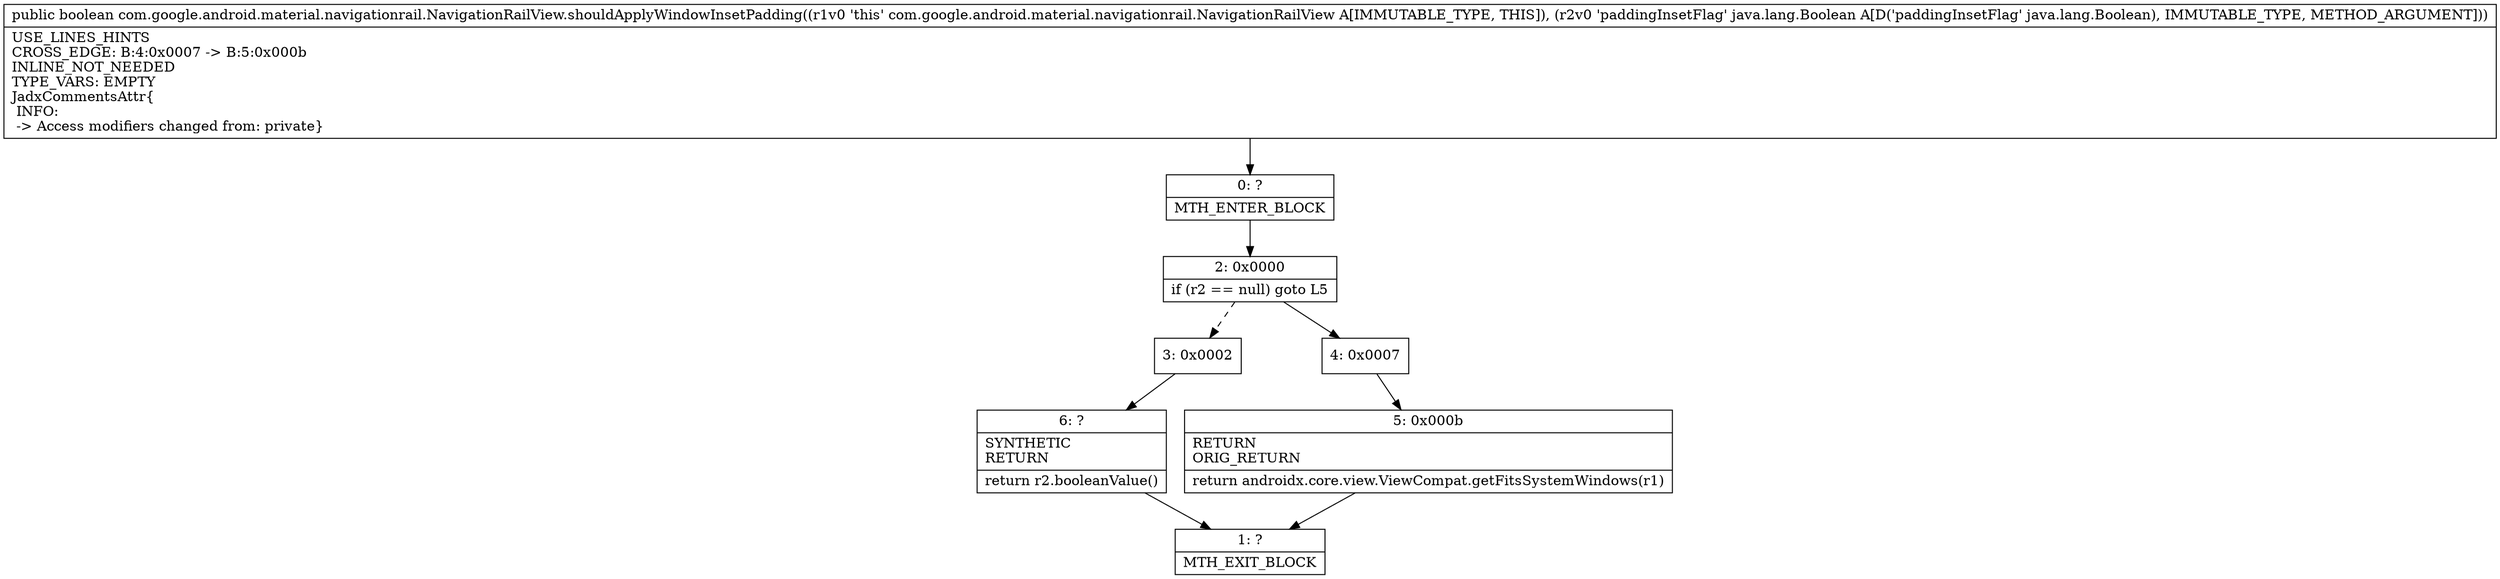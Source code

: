 digraph "CFG forcom.google.android.material.navigationrail.NavigationRailView.shouldApplyWindowInsetPadding(Ljava\/lang\/Boolean;)Z" {
Node_0 [shape=record,label="{0\:\ ?|MTH_ENTER_BLOCK\l}"];
Node_2 [shape=record,label="{2\:\ 0x0000|if (r2 == null) goto L5\l}"];
Node_3 [shape=record,label="{3\:\ 0x0002}"];
Node_6 [shape=record,label="{6\:\ ?|SYNTHETIC\lRETURN\l|return r2.booleanValue()\l}"];
Node_1 [shape=record,label="{1\:\ ?|MTH_EXIT_BLOCK\l}"];
Node_4 [shape=record,label="{4\:\ 0x0007}"];
Node_5 [shape=record,label="{5\:\ 0x000b|RETURN\lORIG_RETURN\l|return androidx.core.view.ViewCompat.getFitsSystemWindows(r1)\l}"];
MethodNode[shape=record,label="{public boolean com.google.android.material.navigationrail.NavigationRailView.shouldApplyWindowInsetPadding((r1v0 'this' com.google.android.material.navigationrail.NavigationRailView A[IMMUTABLE_TYPE, THIS]), (r2v0 'paddingInsetFlag' java.lang.Boolean A[D('paddingInsetFlag' java.lang.Boolean), IMMUTABLE_TYPE, METHOD_ARGUMENT]))  | USE_LINES_HINTS\lCROSS_EDGE: B:4:0x0007 \-\> B:5:0x000b\lINLINE_NOT_NEEDED\lTYPE_VARS: EMPTY\lJadxCommentsAttr\{\l INFO: \l \-\> Access modifiers changed from: private\}\l}"];
MethodNode -> Node_0;Node_0 -> Node_2;
Node_2 -> Node_3[style=dashed];
Node_2 -> Node_4;
Node_3 -> Node_6;
Node_6 -> Node_1;
Node_4 -> Node_5;
Node_5 -> Node_1;
}

